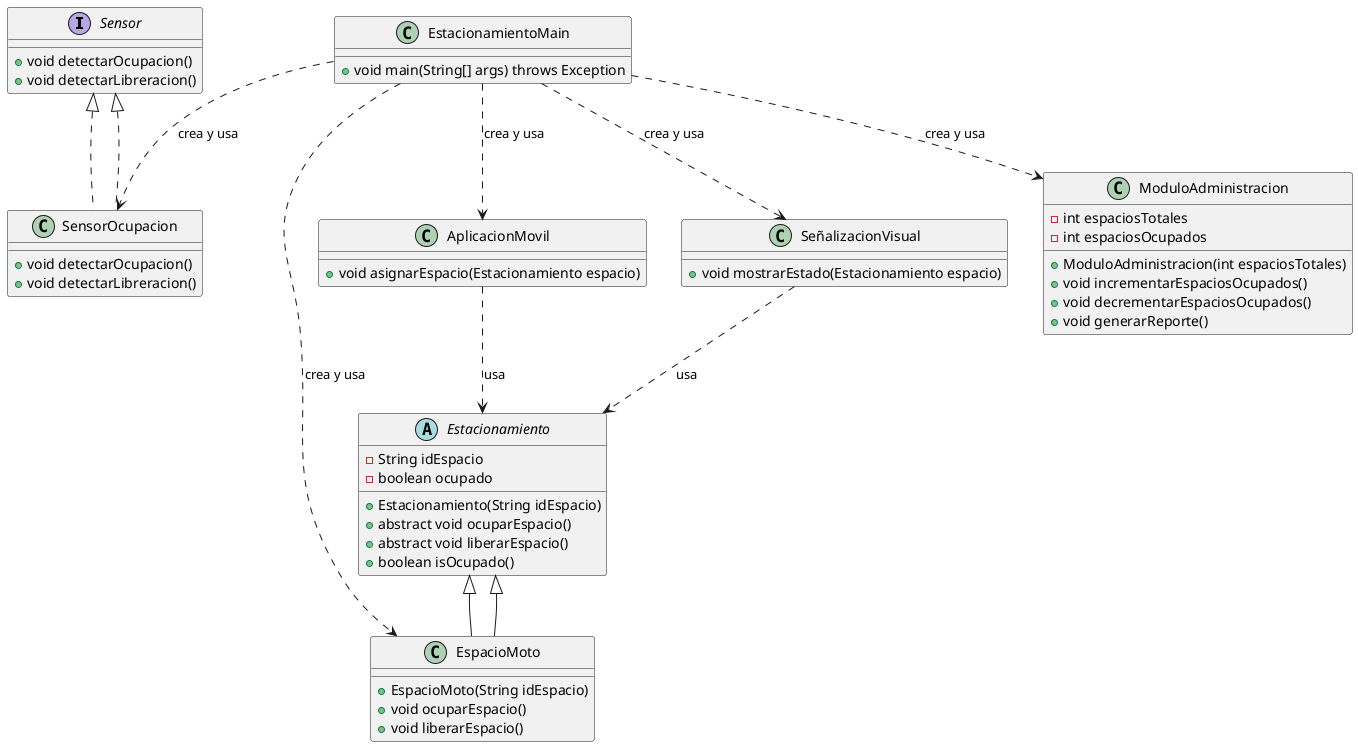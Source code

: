 @startuml

interface Sensor {
    +void detectarOcupacion()
    +void detectarLibreracion()
}

abstract class Estacionamiento {
    - String idEspacio
    - boolean ocupado
    + Estacionamiento(String idEspacio)
    + abstract void ocuparEspacio()
    + abstract void liberarEspacio()
    + boolean isOcupado()
}

class EspacioMoto extends Estacionamiento {
    + EspacioMoto(String idEspacio)
    + void ocuparEspacio()
    + void liberarEspacio()
}

class SensorOcupacion implements Sensor {
    + void detectarOcupacion()
    + void detectarLibreracion()
}

class AplicacionMovil {
    + void asignarEspacio(Estacionamiento espacio)
}

class SeñalizacionVisual {
    + void mostrarEstado(Estacionamiento espacio)
}

class ModuloAdministracion {
    - int espaciosTotales
    - int espaciosOcupados
    + ModuloAdministracion(int espaciosTotales)
    + void incrementarEspaciosOcupados()
    + void decrementarEspaciosOcupados()
    + void generarReporte()
}

class EstacionamientoMain {
    + void main(String[] args) throws Exception
}

Estacionamiento <|-- EspacioMoto
Sensor <|.. SensorOcupacion
EstacionamientoMain ..> AplicacionMovil : "crea y usa"
EstacionamientoMain ..> EspacioMoto : "crea y usa"
EstacionamientoMain ..> SensorOcupacion : "crea y usa"
EstacionamientoMain ..> SeñalizacionVisual : "crea y usa"
EstacionamientoMain ..> ModuloAdministracion : "crea y usa"
AplicacionMovil ..> Estacionamiento : "usa"
SeñalizacionVisual ..> Estacionamiento : "usa"

@enduml
